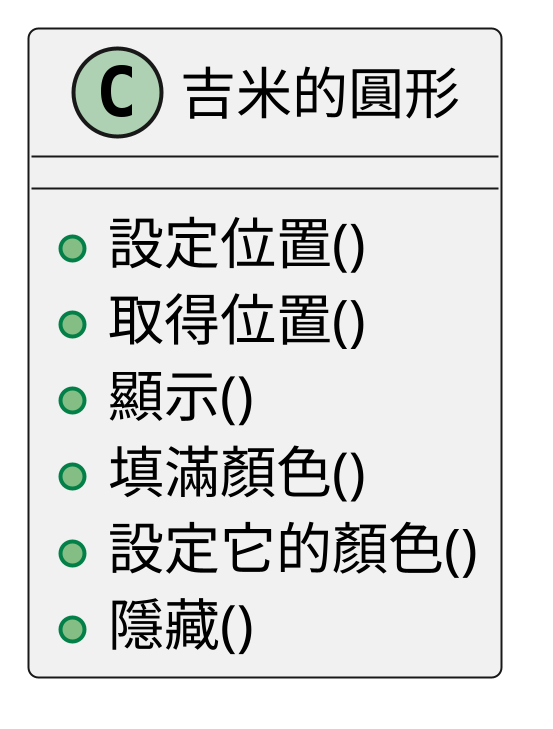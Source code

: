 @startuml

scale 800*800

skinparam defaultFontName "Noto Sans Mono CJK TC Regular"

class 吉米的圓形 {
    + 設定位置()
    + 取得位置()
    + 顯示()
    + 填滿顏色()
    + 設定它的顏色()
    + 隱藏()  
}

@enduml